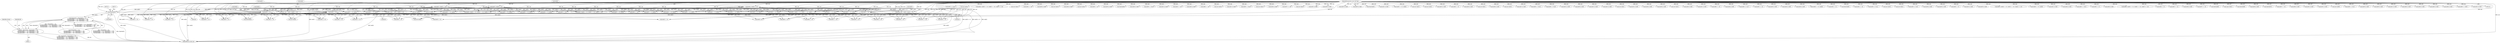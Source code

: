 digraph "0_radare2_f41e941341e44aa86edd4483c4487ec09a074257@pointer" {
"1000709" [label="(Call,(llint)buf[2])"];
"1000183" [label="(Call,buf[2] | (buf[3] << 8))"];
"1000129" [label="(MethodParameterIn,const ut8 *buf)"];
"1000187" [label="(Call,buf[3] << 8)"];
"1000246" [label="(Call,buf[2] | (buf[3] << 8))"];
"1000250" [label="(Call,buf[3] << 8)"];
"1000288" [label="(Call,buf[2] | (buf[3] << 8))"];
"1000292" [label="(Call,buf[3] << 8)"];
"1000708" [label="(Call,(llint)buf[2] | ((llint)buf[3] << 8)|\n\t\t\t\t((llint)buf[4] << 16) | ((llint)buf[5] << 24)|\n \t\t\t\t((llint)buf[6] << 32) | ((llint)buf[7] << 40)|\n \t\t\t\t((llint)buf[8] << 48) | ((llint)buf[9] << 56))"];
"1000706" [label="(Call,lB = (llint)buf[2] | ((llint)buf[3] << 8)|\n\t\t\t\t((llint)buf[4] << 16) | ((llint)buf[5] << 24)|\n \t\t\t\t((llint)buf[6] << 32) | ((llint)buf[7] << 40)|\n \t\t\t\t((llint)buf[8] << 48) | ((llint)buf[9] << 56))"];
"1001909" [label="(Call,buf[3] << 8)"];
"1000666" [label="(Call,buf[0] == 0x19)"];
"1000498" [label="(Call,(int) buf[1])"];
"1000195" [label="(Call,buf[4] | (buf[5] << 8) | (buf[6] << 16) | (buf[7] << 24))"];
"1000778" [label="(Call,(int) buf[1])"];
"1000600" [label="(Call,buf[4] << 16)"];
"1001306" [label="(Call,buf[4] & 0x0f)"];
"1000706" [label="(Call,lB = (llint)buf[2] | ((llint)buf[3] << 8)|\n\t\t\t\t((llint)buf[4] << 16) | ((llint)buf[5] << 24)|\n \t\t\t\t((llint)buf[6] << 32) | ((llint)buf[7] << 40)|\n \t\t\t\t((llint)buf[8] << 48) | ((llint)buf[9] << 56))"];
"1001258" [label="(Call,buf[3] << 8)"];
"1000438" [label="(Call,buf[3] << 8)"];
"1000430" [label="(Call,(int) buf[1])"];
"1001103" [label="(Call,buf[4] & 0x0f)"];
"1001198" [label="(Call,(int) buf[1])"];
"1000866" [label="(Call,(buf[3] << 8) | buf[2])"];
"1000716" [label="(Call,(llint)buf[3])"];
"1000251" [label="(Call,buf[3])"];
"1000708" [label="(Call,(llint)buf[2] | ((llint)buf[3] << 8)|\n\t\t\t\t((llint)buf[4] << 16) | ((llint)buf[5] << 24)|\n \t\t\t\t((llint)buf[6] << 32) | ((llint)buf[7] << 40)|\n \t\t\t\t((llint)buf[8] << 48) | ((llint)buf[9] << 56))"];
"1001217" [label="(Call,buf[5] << 8)"];
"1001158" [label="(Call,buf[5] & 0x0f)"];
"1001789" [label="(Call,(buf[3] << 8) | buf[2])"];
"1000724" [label="(Call,(llint)buf[4])"];
"1001109" [label="(Call,buf[4] & 0xf0)"];
"1001651" [label="(Call,buf[0] == 0x23)"];
"1001062" [label="(Call,buf[1] & 0x0f)"];
"1000558" [label="(Call,buf[3] << 8)"];
"1000785" [label="(Call,(int) buf[2])"];
"1000188" [label="(Call,buf[3])"];
"1000181" [label="(Call,array_size = buf[2] | (buf[3] << 8))"];
"1001389" [label="(Call,(buf[3] << 8) | buf[2])"];
"1000966" [label="(Call,buf[4] << 16)"];
"1001342" [label="(Call,buf[5] & 0x0f)"];
"1001636" [label="(Call,buf[3] << 8)"];
"1000311" [label="(Call,buf[6] << 16)"];
"1001782" [label="(Call,(int) buf[1])"];
"1000714" [label="(Call,((llint)buf[3] << 8)|\n\t\t\t\t((llint)buf[4] << 16) | ((llint)buf[5] << 24)|\n \t\t\t\t((llint)buf[6] << 32) | ((llint)buf[7] << 40)|\n \t\t\t\t((llint)buf[8] << 48) | ((llint)buf[9] << 56))"];
"1001619" [label="(Call,buf[1] & 0x0f)"];
"1001440" [label="(Call,buf[0] == 0x22)"];
"1000955" [label="(Call,buf[2] | (buf[3] << 8) | (buf[4] << 16) | (buf[5] << 24))"];
"1000246" [label="(Call,buf[2] | (buf[3] << 8))"];
"1001003" [label="(Call,buf[3] << 8 | buf[2])"];
"1000700" [label="(Call,(int) buf[1])"];
"1001004" [label="(Call,buf[3] << 8)"];
"1002018" [label="(Call,buf[4] & 0xf0)"];
"1000316" [label="(Call,buf[7] << 24)"];
"1000463" [label="(Call,buf[3] << 8)"];
"1000594" [label="(Call,buf[3] << 8)"];
"1001573" [label="(Call,(int) buf[1])"];
"1001509" [label="(Call,buf[1] & 0x0f)"];
"1000247" [label="(Call,buf[2])"];
"1001030" [label="(Call,buf[2] | (buf[3] << 8) | (buf[4] << 16) | (buf[5] << 24))"];
"1000289" [label="(Call,buf[2])"];
"1001318" [label="(Call,buf[5] & 0x0f)"];
"1000909" [label="(Call,buf[3] << 8)"];
"1001969" [label="(Call,buf[5] & 0x0f)"];
"1001635" [label="(Call,(buf[3] << 8) | buf[2])"];
"1001348" [label="(Call,buf[5] & 0xf0)"];
"1000732" [label="(Call,(llint)buf[5])"];
"1000850" [label="(Call,buf[1] & 0x0f)"];
"1001800" [label="(Call,(buf[5] << 8) | buf[4])"];
"1001747" [label="(Call,buf[2] << 24)"];
"1001382" [label="(Call,(int) buf[1])"];
"1001205" [label="(Call,(buf[3] << 8) | buf[2])"];
"1001070" [label="(Call,buf[3] << 8)"];
"1000814" [label="(Call,(int) buf[1])"];
"1002024" [label="(Call,buf[5] & 0x0f)"];
"1001790" [label="(Call,buf[3] << 8)"];
"1000474" [label="(Call,buf[5] << 8)"];
"1001926" [label="(Call,buf[4] & 0x0f)"];
"1000936" [label="(Call,buf[3] << 8)"];
"1000286" [label="(Call,elem_width = buf[2] | (buf[3] << 8))"];
"1001722" [label="(Call,(int) buf[1])"];
"1001275" [label="(Call,buf[4] & 0x0f)"];
"1000548" [label="(Call,(int) buf[1])"];
"1000985" [label="(Call,buf[1] & 0x0f)"];
"1000655" [label="(Call,buf[2] << 16)"];
"1002054" [label="(Call,buf[0] == 0x24)"];
"1001646" [label="(Call,buf[0] == 0x20)"];
"1000526" [label="(Call,buf[1] & 0xf0)"];
"1001164" [label="(Call,buf[5] & 0xf0)"];
"1000408" [label="(Call,buf[1] & 0xf0)"];
"1000858" [label="(Call,buf[1] & 0xf0)"];
"1000711" [label="(Call,buf[2])"];
"1000250" [label="(Call,buf[3] << 8)"];
"1001021" [label="(Call,(int) buf[1])"];
"1001249" [label="(Call,buf[1] & 0xf0)"];
"1001152" [label="(Call,buf[4] & 0xf0)"];
"1001091" [label="(Call,buf[4] & 0x0f)"];
"1000828" [label="(Call,(int) buf[3])"];
"1000191" [label="(Literal,8)"];
"1001525" [label="(Call,(buf[3]<<8) | buf[2])"];
"1001257" [label="(Call,(buf[3] << 8) | buf[2])"];
"1000926" [label="(Call,(int) buf[1])"];
"1001944" [label="(Call,buf[4] & 0xf0)"];
"1002036" [label="(Call,buf[1] & 0x0f)"];
"1000770" [label="(Identifier,strasm)"];
"1000206" [label="(Call,buf[6] << 16)"];
"1000908" [label="(Call,buf[3] << 8 | buf[2])"];
"1001312" [label="(Call,buf[4] & 0xf0)"];
"1000792" [label="(Call,(int) buf[3])"];
"1000611" [label="(Call,buf[0] == 0x17)"];
"1000187" [label="(Call,buf[3] << 8)"];
"1000971" [label="(Call,buf[5] << 24)"];
"1000557" [label="(Call,(buf[3] << 8) | buf[2])"];
"1001999" [label="(Call,buf[5] & 0xf0)"];
"1001293" [label="(Call,buf[4] & 0xf0)"];
"1001981" [label="(Call,buf[4] & 0x0f)"];
"1000473" [label="(Call,(buf[5] << 8) | buf[4])"];
"1000305" [label="(Call,buf[5] << 8)"];
"1000740" [label="(Call,(llint)buf[6])"];
"1001041" [label="(Call,buf[4] << 16)"];
"1001069" [label="(Call,(buf[3] << 8) | buf[2])"];
"1000292" [label="(Call,buf[3] << 8)"];
"1001399" [label="(Call,buf[0] == 0x1a)"];
"1000582" [label="(Call,(int) buf[1])"];
"1000935" [label="(Call,buf[3] << 8 | buf[2])"];
"1000645" [label="(Call,(int) buf[1])"];
"1000129" [label="(MethodParameterIn,const ut8 *buf)"];
"1001435" [label="(Call,buf[0] == 0x1f)"];
"1001957" [label="(Call,buf[4] & 0x0f)"];
"1001993" [label="(Call,buf[5] & 0x0f)"];
"1000200" [label="(Call,buf[5] << 8)"];
"1000993" [label="(Call,buf[1] & 0xf0)"];
"1001134" [label="(Call,buf[5] & 0x0f)"];
"1001731" [label="(Call,buf[5] | (buf[4] << 8) | (buf[3] << 16) | (buf[2] << 24))"];
"1001216" [label="(Call,(buf[5] << 8) | buf[4])"];
"1001581" [label="(Call,buf[3] << 8)"];
"1000184" [label="(Call,buf[2])"];
"1001517" [label="(Call,buf[1] & 0xf0)"];
"1000244" [label="(Call,array_size = buf[2] | (buf[3] << 8))"];
"1001287" [label="(Call,buf[4] & 0x0f)"];
"1001810" [label="(Call,buf[0] == 0x25)"];
"1001801" [label="(Call,buf[5] << 8)"];
"1001526" [label="(Call,buf[3]<<8)"];
"1001987" [label="(Call,buf[4] & 0xf0)"];
"1000300" [label="(Call,buf[4] | (buf[5] << 8) | (buf[6] << 16) | (buf[7] << 24))"];
"1001736" [label="(Call,buf[4] << 8)"];
"1000293" [label="(Call,buf[3])"];
"1000960" [label="(Call,buf[3] << 8)"];
"1001580" [label="(Call,(buf[3] << 8) | buf[2])"];
"1000867" [label="(Call,buf[3] << 8)"];
"1000707" [label="(Identifier,lB)"];
"1001046" [label="(Call,buf[5] << 24)"];
"1002202" [label="(MethodReturn,static int)"];
"1001908" [label="(Call,(buf[3] << 8) | buf[2])"];
"1001963" [label="(Call,buf[4] & 0xf0)"];
"1000211" [label="(Call,buf[7] << 24)"];
"1001742" [label="(Call,buf[3] << 16)"];
"1000394" [label="(Block,)"];
"1000756" [label="(Call,(llint)buf[8])"];
"1000183" [label="(Call,buf[2] | (buf[3] << 8))"];
"1000296" [label="(Literal,8)"];
"1000589" [label="(Call,buf[2] | (buf[3] << 8) | (buf[4] << 16) | (buf[5] << 24))"];
"1000462" [label="(Call,(buf[3] << 8) | buf[2])"];
"1000892" [label="(Call,(char) buf[1])"];
"1000763" [label="(Call,(llint)buf[9])"];
"1001128" [label="(Call,buf[4] & 0xf0)"];
"1001206" [label="(Call,buf[3] << 8)"];
"1000437" [label="(Call,(buf[3] << 8) | buf[2])"];
"1001035" [label="(Call,buf[3] << 8)"];
"1000748" [label="(Call,(llint)buf[7])"];
"1000605" [label="(Call,buf[5] << 24)"];
"1001122" [label="(Call,buf[4] & 0x0f)"];
"1000660" [label="(Call,buf[3] << 24)"];
"1000518" [label="(Call,buf[1] & 0x0f)"];
"1001627" [label="(Call,buf[1] & 0xf0)"];
"1000142" [label="(Call,(int) buf[0])"];
"1001429" [label="(Call,buf[0] == 0x1c)"];
"1002030" [label="(Call,buf[5] & 0xf0)"];
"1001330" [label="(Call,buf[4] & 0x0f)"];
"1001900" [label="(Call,buf[1] & 0xf0)"];
"1002012" [label="(Call,buf[4] & 0x0f)"];
"1001336" [label="(Call,buf[4] & 0xf0)"];
"1000709" [label="(Call,(llint)buf[2])"];
"1000821" [label="(Call,(int) buf[2])"];
"1000254" [label="(Literal,8)"];
"1001146" [label="(Call,buf[4] & 0x0f)"];
"1001938" [label="(Call,buf[4] & 0x0f)"];
"1001390" [label="(Call,buf[3] << 8)"];
"1000167" [label="(Call,buf[0] == 0x00)"];
"1000400" [label="(Call,buf[1] & 0x0f)"];
"1000288" [label="(Call,buf[2] | (buf[3] << 8))"];
"1000709" -> "1000708"  [label="AST: "];
"1000709" -> "1000711"  [label="CFG: "];
"1000710" -> "1000709"  [label="AST: "];
"1000711" -> "1000709"  [label="AST: "];
"1000717" -> "1000709"  [label="CFG: "];
"1000709" -> "1002202"  [label="DDG: buf[2]"];
"1000709" -> "1000708"  [label="DDG: buf[2]"];
"1000183" -> "1000709"  [label="DDG: buf[2]"];
"1000246" -> "1000709"  [label="DDG: buf[2]"];
"1000288" -> "1000709"  [label="DDG: buf[2]"];
"1000129" -> "1000709"  [label="DDG: buf"];
"1000183" -> "1000181"  [label="AST: "];
"1000183" -> "1000187"  [label="CFG: "];
"1000184" -> "1000183"  [label="AST: "];
"1000187" -> "1000183"  [label="AST: "];
"1000181" -> "1000183"  [label="CFG: "];
"1000183" -> "1002202"  [label="DDG: buf[3] << 8"];
"1000183" -> "1002202"  [label="DDG: buf[2]"];
"1000183" -> "1000181"  [label="DDG: buf[2]"];
"1000183" -> "1000181"  [label="DDG: buf[3] << 8"];
"1000129" -> "1000183"  [label="DDG: buf"];
"1000187" -> "1000183"  [label="DDG: buf[3]"];
"1000187" -> "1000183"  [label="DDG: 8"];
"1000183" -> "1000437"  [label="DDG: buf[2]"];
"1000183" -> "1000462"  [label="DDG: buf[2]"];
"1000183" -> "1000557"  [label="DDG: buf[2]"];
"1000183" -> "1000589"  [label="DDG: buf[2]"];
"1000183" -> "1000655"  [label="DDG: buf[2]"];
"1000183" -> "1000785"  [label="DDG: buf[2]"];
"1000183" -> "1000821"  [label="DDG: buf[2]"];
"1000183" -> "1000866"  [label="DDG: buf[2]"];
"1000183" -> "1000908"  [label="DDG: buf[2]"];
"1000183" -> "1000935"  [label="DDG: buf[2]"];
"1000183" -> "1000955"  [label="DDG: buf[2]"];
"1000183" -> "1001003"  [label="DDG: buf[2]"];
"1000183" -> "1001030"  [label="DDG: buf[2]"];
"1000183" -> "1001069"  [label="DDG: buf[2]"];
"1000183" -> "1001205"  [label="DDG: buf[2]"];
"1000183" -> "1001257"  [label="DDG: buf[2]"];
"1000183" -> "1001389"  [label="DDG: buf[2]"];
"1000183" -> "1001525"  [label="DDG: buf[2]"];
"1000183" -> "1001580"  [label="DDG: buf[2]"];
"1000183" -> "1001635"  [label="DDG: buf[2]"];
"1000183" -> "1001747"  [label="DDG: buf[2]"];
"1000183" -> "1001789"  [label="DDG: buf[2]"];
"1000183" -> "1001908"  [label="DDG: buf[2]"];
"1000129" -> "1000126"  [label="AST: "];
"1000129" -> "1002202"  [label="DDG: buf"];
"1000129" -> "1000142"  [label="DDG: buf"];
"1000129" -> "1000167"  [label="DDG: buf"];
"1000129" -> "1000187"  [label="DDG: buf"];
"1000129" -> "1000195"  [label="DDG: buf"];
"1000129" -> "1000200"  [label="DDG: buf"];
"1000129" -> "1000206"  [label="DDG: buf"];
"1000129" -> "1000211"  [label="DDG: buf"];
"1000129" -> "1000246"  [label="DDG: buf"];
"1000129" -> "1000250"  [label="DDG: buf"];
"1000129" -> "1000288"  [label="DDG: buf"];
"1000129" -> "1000292"  [label="DDG: buf"];
"1000129" -> "1000300"  [label="DDG: buf"];
"1000129" -> "1000305"  [label="DDG: buf"];
"1000129" -> "1000311"  [label="DDG: buf"];
"1000129" -> "1000316"  [label="DDG: buf"];
"1000129" -> "1000400"  [label="DDG: buf"];
"1000129" -> "1000408"  [label="DDG: buf"];
"1000129" -> "1000430"  [label="DDG: buf"];
"1000129" -> "1000438"  [label="DDG: buf"];
"1000129" -> "1000437"  [label="DDG: buf"];
"1000129" -> "1000463"  [label="DDG: buf"];
"1000129" -> "1000462"  [label="DDG: buf"];
"1000129" -> "1000474"  [label="DDG: buf"];
"1000129" -> "1000473"  [label="DDG: buf"];
"1000129" -> "1000498"  [label="DDG: buf"];
"1000129" -> "1000518"  [label="DDG: buf"];
"1000129" -> "1000526"  [label="DDG: buf"];
"1000129" -> "1000548"  [label="DDG: buf"];
"1000129" -> "1000558"  [label="DDG: buf"];
"1000129" -> "1000557"  [label="DDG: buf"];
"1000129" -> "1000582"  [label="DDG: buf"];
"1000129" -> "1000589"  [label="DDG: buf"];
"1000129" -> "1000594"  [label="DDG: buf"];
"1000129" -> "1000600"  [label="DDG: buf"];
"1000129" -> "1000605"  [label="DDG: buf"];
"1000129" -> "1000611"  [label="DDG: buf"];
"1000129" -> "1000645"  [label="DDG: buf"];
"1000129" -> "1000655"  [label="DDG: buf"];
"1000129" -> "1000660"  [label="DDG: buf"];
"1000129" -> "1000666"  [label="DDG: buf"];
"1000129" -> "1000700"  [label="DDG: buf"];
"1000129" -> "1000716"  [label="DDG: buf"];
"1000129" -> "1000724"  [label="DDG: buf"];
"1000129" -> "1000732"  [label="DDG: buf"];
"1000129" -> "1000740"  [label="DDG: buf"];
"1000129" -> "1000748"  [label="DDG: buf"];
"1000129" -> "1000756"  [label="DDG: buf"];
"1000129" -> "1000763"  [label="DDG: buf"];
"1000129" -> "1000778"  [label="DDG: buf"];
"1000129" -> "1000785"  [label="DDG: buf"];
"1000129" -> "1000792"  [label="DDG: buf"];
"1000129" -> "1000814"  [label="DDG: buf"];
"1000129" -> "1000821"  [label="DDG: buf"];
"1000129" -> "1000828"  [label="DDG: buf"];
"1000129" -> "1000850"  [label="DDG: buf"];
"1000129" -> "1000858"  [label="DDG: buf"];
"1000129" -> "1000867"  [label="DDG: buf"];
"1000129" -> "1000866"  [label="DDG: buf"];
"1000129" -> "1000892"  [label="DDG: buf"];
"1000129" -> "1000909"  [label="DDG: buf"];
"1000129" -> "1000908"  [label="DDG: buf"];
"1000129" -> "1000926"  [label="DDG: buf"];
"1000129" -> "1000936"  [label="DDG: buf"];
"1000129" -> "1000935"  [label="DDG: buf"];
"1000129" -> "1000955"  [label="DDG: buf"];
"1000129" -> "1000960"  [label="DDG: buf"];
"1000129" -> "1000966"  [label="DDG: buf"];
"1000129" -> "1000971"  [label="DDG: buf"];
"1000129" -> "1000985"  [label="DDG: buf"];
"1000129" -> "1000993"  [label="DDG: buf"];
"1000129" -> "1001004"  [label="DDG: buf"];
"1000129" -> "1001003"  [label="DDG: buf"];
"1000129" -> "1001021"  [label="DDG: buf"];
"1000129" -> "1001030"  [label="DDG: buf"];
"1000129" -> "1001035"  [label="DDG: buf"];
"1000129" -> "1001041"  [label="DDG: buf"];
"1000129" -> "1001046"  [label="DDG: buf"];
"1000129" -> "1001062"  [label="DDG: buf"];
"1000129" -> "1001070"  [label="DDG: buf"];
"1000129" -> "1001069"  [label="DDG: buf"];
"1000129" -> "1001091"  [label="DDG: buf"];
"1000129" -> "1001103"  [label="DDG: buf"];
"1000129" -> "1001109"  [label="DDG: buf"];
"1000129" -> "1001122"  [label="DDG: buf"];
"1000129" -> "1001128"  [label="DDG: buf"];
"1000129" -> "1001134"  [label="DDG: buf"];
"1000129" -> "1001146"  [label="DDG: buf"];
"1000129" -> "1001152"  [label="DDG: buf"];
"1000129" -> "1001158"  [label="DDG: buf"];
"1000129" -> "1001164"  [label="DDG: buf"];
"1000129" -> "1001198"  [label="DDG: buf"];
"1000129" -> "1001206"  [label="DDG: buf"];
"1000129" -> "1001205"  [label="DDG: buf"];
"1000129" -> "1001217"  [label="DDG: buf"];
"1000129" -> "1001216"  [label="DDG: buf"];
"1000129" -> "1001249"  [label="DDG: buf"];
"1000129" -> "1001258"  [label="DDG: buf"];
"1000129" -> "1001257"  [label="DDG: buf"];
"1000129" -> "1001275"  [label="DDG: buf"];
"1000129" -> "1001287"  [label="DDG: buf"];
"1000129" -> "1001293"  [label="DDG: buf"];
"1000129" -> "1001306"  [label="DDG: buf"];
"1000129" -> "1001312"  [label="DDG: buf"];
"1000129" -> "1001318"  [label="DDG: buf"];
"1000129" -> "1001330"  [label="DDG: buf"];
"1000129" -> "1001336"  [label="DDG: buf"];
"1000129" -> "1001342"  [label="DDG: buf"];
"1000129" -> "1001348"  [label="DDG: buf"];
"1000129" -> "1001382"  [label="DDG: buf"];
"1000129" -> "1001390"  [label="DDG: buf"];
"1000129" -> "1001389"  [label="DDG: buf"];
"1000129" -> "1001399"  [label="DDG: buf"];
"1000129" -> "1001429"  [label="DDG: buf"];
"1000129" -> "1001435"  [label="DDG: buf"];
"1000129" -> "1001440"  [label="DDG: buf"];
"1000129" -> "1001509"  [label="DDG: buf"];
"1000129" -> "1001517"  [label="DDG: buf"];
"1000129" -> "1001526"  [label="DDG: buf"];
"1000129" -> "1001525"  [label="DDG: buf"];
"1000129" -> "1001573"  [label="DDG: buf"];
"1000129" -> "1001581"  [label="DDG: buf"];
"1000129" -> "1001580"  [label="DDG: buf"];
"1000129" -> "1001619"  [label="DDG: buf"];
"1000129" -> "1001627"  [label="DDG: buf"];
"1000129" -> "1001636"  [label="DDG: buf"];
"1000129" -> "1001635"  [label="DDG: buf"];
"1000129" -> "1001646"  [label="DDG: buf"];
"1000129" -> "1001651"  [label="DDG: buf"];
"1000129" -> "1001722"  [label="DDG: buf"];
"1000129" -> "1001731"  [label="DDG: buf"];
"1000129" -> "1001736"  [label="DDG: buf"];
"1000129" -> "1001742"  [label="DDG: buf"];
"1000129" -> "1001747"  [label="DDG: buf"];
"1000129" -> "1001782"  [label="DDG: buf"];
"1000129" -> "1001790"  [label="DDG: buf"];
"1000129" -> "1001789"  [label="DDG: buf"];
"1000129" -> "1001801"  [label="DDG: buf"];
"1000129" -> "1001800"  [label="DDG: buf"];
"1000129" -> "1001810"  [label="DDG: buf"];
"1000129" -> "1001900"  [label="DDG: buf"];
"1000129" -> "1001909"  [label="DDG: buf"];
"1000129" -> "1001908"  [label="DDG: buf"];
"1000129" -> "1001926"  [label="DDG: buf"];
"1000129" -> "1001938"  [label="DDG: buf"];
"1000129" -> "1001944"  [label="DDG: buf"];
"1000129" -> "1001957"  [label="DDG: buf"];
"1000129" -> "1001963"  [label="DDG: buf"];
"1000129" -> "1001969"  [label="DDG: buf"];
"1000129" -> "1001981"  [label="DDG: buf"];
"1000129" -> "1001987"  [label="DDG: buf"];
"1000129" -> "1001993"  [label="DDG: buf"];
"1000129" -> "1001999"  [label="DDG: buf"];
"1000129" -> "1002012"  [label="DDG: buf"];
"1000129" -> "1002018"  [label="DDG: buf"];
"1000129" -> "1002024"  [label="DDG: buf"];
"1000129" -> "1002030"  [label="DDG: buf"];
"1000129" -> "1002036"  [label="DDG: buf"];
"1000129" -> "1002054"  [label="DDG: buf"];
"1000187" -> "1000191"  [label="CFG: "];
"1000188" -> "1000187"  [label="AST: "];
"1000191" -> "1000187"  [label="AST: "];
"1000187" -> "1002202"  [label="DDG: buf[3]"];
"1000187" -> "1000438"  [label="DDG: buf[3]"];
"1000187" -> "1000463"  [label="DDG: buf[3]"];
"1000187" -> "1000558"  [label="DDG: buf[3]"];
"1000187" -> "1000594"  [label="DDG: buf[3]"];
"1000187" -> "1000660"  [label="DDG: buf[3]"];
"1000187" -> "1000716"  [label="DDG: buf[3]"];
"1000187" -> "1000792"  [label="DDG: buf[3]"];
"1000187" -> "1000828"  [label="DDG: buf[3]"];
"1000187" -> "1000867"  [label="DDG: buf[3]"];
"1000187" -> "1000909"  [label="DDG: buf[3]"];
"1000187" -> "1000936"  [label="DDG: buf[3]"];
"1000187" -> "1000960"  [label="DDG: buf[3]"];
"1000187" -> "1001004"  [label="DDG: buf[3]"];
"1000187" -> "1001035"  [label="DDG: buf[3]"];
"1000187" -> "1001070"  [label="DDG: buf[3]"];
"1000187" -> "1001206"  [label="DDG: buf[3]"];
"1000187" -> "1001258"  [label="DDG: buf[3]"];
"1000187" -> "1001390"  [label="DDG: buf[3]"];
"1000187" -> "1001526"  [label="DDG: buf[3]"];
"1000187" -> "1001581"  [label="DDG: buf[3]"];
"1000187" -> "1001636"  [label="DDG: buf[3]"];
"1000187" -> "1001742"  [label="DDG: buf[3]"];
"1000187" -> "1001790"  [label="DDG: buf[3]"];
"1000187" -> "1001909"  [label="DDG: buf[3]"];
"1000246" -> "1000244"  [label="AST: "];
"1000246" -> "1000250"  [label="CFG: "];
"1000247" -> "1000246"  [label="AST: "];
"1000250" -> "1000246"  [label="AST: "];
"1000244" -> "1000246"  [label="CFG: "];
"1000246" -> "1002202"  [label="DDG: buf[3] << 8"];
"1000246" -> "1002202"  [label="DDG: buf[2]"];
"1000246" -> "1000244"  [label="DDG: buf[2]"];
"1000246" -> "1000244"  [label="DDG: buf[3] << 8"];
"1000250" -> "1000246"  [label="DDG: buf[3]"];
"1000250" -> "1000246"  [label="DDG: 8"];
"1000246" -> "1000437"  [label="DDG: buf[2]"];
"1000246" -> "1000462"  [label="DDG: buf[2]"];
"1000246" -> "1000557"  [label="DDG: buf[2]"];
"1000246" -> "1000589"  [label="DDG: buf[2]"];
"1000246" -> "1000655"  [label="DDG: buf[2]"];
"1000246" -> "1000785"  [label="DDG: buf[2]"];
"1000246" -> "1000821"  [label="DDG: buf[2]"];
"1000246" -> "1000866"  [label="DDG: buf[2]"];
"1000246" -> "1000908"  [label="DDG: buf[2]"];
"1000246" -> "1000935"  [label="DDG: buf[2]"];
"1000246" -> "1000955"  [label="DDG: buf[2]"];
"1000246" -> "1001003"  [label="DDG: buf[2]"];
"1000246" -> "1001030"  [label="DDG: buf[2]"];
"1000246" -> "1001069"  [label="DDG: buf[2]"];
"1000246" -> "1001205"  [label="DDG: buf[2]"];
"1000246" -> "1001257"  [label="DDG: buf[2]"];
"1000246" -> "1001389"  [label="DDG: buf[2]"];
"1000246" -> "1001525"  [label="DDG: buf[2]"];
"1000246" -> "1001580"  [label="DDG: buf[2]"];
"1000246" -> "1001635"  [label="DDG: buf[2]"];
"1000246" -> "1001747"  [label="DDG: buf[2]"];
"1000246" -> "1001789"  [label="DDG: buf[2]"];
"1000246" -> "1001908"  [label="DDG: buf[2]"];
"1000250" -> "1000254"  [label="CFG: "];
"1000251" -> "1000250"  [label="AST: "];
"1000254" -> "1000250"  [label="AST: "];
"1000250" -> "1002202"  [label="DDG: buf[3]"];
"1000250" -> "1000438"  [label="DDG: buf[3]"];
"1000250" -> "1000463"  [label="DDG: buf[3]"];
"1000250" -> "1000558"  [label="DDG: buf[3]"];
"1000250" -> "1000594"  [label="DDG: buf[3]"];
"1000250" -> "1000660"  [label="DDG: buf[3]"];
"1000250" -> "1000716"  [label="DDG: buf[3]"];
"1000250" -> "1000792"  [label="DDG: buf[3]"];
"1000250" -> "1000828"  [label="DDG: buf[3]"];
"1000250" -> "1000867"  [label="DDG: buf[3]"];
"1000250" -> "1000909"  [label="DDG: buf[3]"];
"1000250" -> "1000936"  [label="DDG: buf[3]"];
"1000250" -> "1000960"  [label="DDG: buf[3]"];
"1000250" -> "1001004"  [label="DDG: buf[3]"];
"1000250" -> "1001035"  [label="DDG: buf[3]"];
"1000250" -> "1001070"  [label="DDG: buf[3]"];
"1000250" -> "1001206"  [label="DDG: buf[3]"];
"1000250" -> "1001258"  [label="DDG: buf[3]"];
"1000250" -> "1001390"  [label="DDG: buf[3]"];
"1000250" -> "1001526"  [label="DDG: buf[3]"];
"1000250" -> "1001581"  [label="DDG: buf[3]"];
"1000250" -> "1001636"  [label="DDG: buf[3]"];
"1000250" -> "1001742"  [label="DDG: buf[3]"];
"1000250" -> "1001790"  [label="DDG: buf[3]"];
"1000250" -> "1001909"  [label="DDG: buf[3]"];
"1000288" -> "1000286"  [label="AST: "];
"1000288" -> "1000292"  [label="CFG: "];
"1000289" -> "1000288"  [label="AST: "];
"1000292" -> "1000288"  [label="AST: "];
"1000286" -> "1000288"  [label="CFG: "];
"1000288" -> "1002202"  [label="DDG: buf[3] << 8"];
"1000288" -> "1002202"  [label="DDG: buf[2]"];
"1000288" -> "1000286"  [label="DDG: buf[2]"];
"1000288" -> "1000286"  [label="DDG: buf[3] << 8"];
"1000292" -> "1000288"  [label="DDG: buf[3]"];
"1000292" -> "1000288"  [label="DDG: 8"];
"1000288" -> "1000437"  [label="DDG: buf[2]"];
"1000288" -> "1000462"  [label="DDG: buf[2]"];
"1000288" -> "1000557"  [label="DDG: buf[2]"];
"1000288" -> "1000589"  [label="DDG: buf[2]"];
"1000288" -> "1000655"  [label="DDG: buf[2]"];
"1000288" -> "1000785"  [label="DDG: buf[2]"];
"1000288" -> "1000821"  [label="DDG: buf[2]"];
"1000288" -> "1000866"  [label="DDG: buf[2]"];
"1000288" -> "1000908"  [label="DDG: buf[2]"];
"1000288" -> "1000935"  [label="DDG: buf[2]"];
"1000288" -> "1000955"  [label="DDG: buf[2]"];
"1000288" -> "1001003"  [label="DDG: buf[2]"];
"1000288" -> "1001030"  [label="DDG: buf[2]"];
"1000288" -> "1001069"  [label="DDG: buf[2]"];
"1000288" -> "1001205"  [label="DDG: buf[2]"];
"1000288" -> "1001257"  [label="DDG: buf[2]"];
"1000288" -> "1001389"  [label="DDG: buf[2]"];
"1000288" -> "1001525"  [label="DDG: buf[2]"];
"1000288" -> "1001580"  [label="DDG: buf[2]"];
"1000288" -> "1001635"  [label="DDG: buf[2]"];
"1000288" -> "1001747"  [label="DDG: buf[2]"];
"1000288" -> "1001789"  [label="DDG: buf[2]"];
"1000288" -> "1001908"  [label="DDG: buf[2]"];
"1000292" -> "1000296"  [label="CFG: "];
"1000293" -> "1000292"  [label="AST: "];
"1000296" -> "1000292"  [label="AST: "];
"1000292" -> "1002202"  [label="DDG: buf[3]"];
"1000292" -> "1000438"  [label="DDG: buf[3]"];
"1000292" -> "1000463"  [label="DDG: buf[3]"];
"1000292" -> "1000558"  [label="DDG: buf[3]"];
"1000292" -> "1000594"  [label="DDG: buf[3]"];
"1000292" -> "1000660"  [label="DDG: buf[3]"];
"1000292" -> "1000716"  [label="DDG: buf[3]"];
"1000292" -> "1000792"  [label="DDG: buf[3]"];
"1000292" -> "1000828"  [label="DDG: buf[3]"];
"1000292" -> "1000867"  [label="DDG: buf[3]"];
"1000292" -> "1000909"  [label="DDG: buf[3]"];
"1000292" -> "1000936"  [label="DDG: buf[3]"];
"1000292" -> "1000960"  [label="DDG: buf[3]"];
"1000292" -> "1001004"  [label="DDG: buf[3]"];
"1000292" -> "1001035"  [label="DDG: buf[3]"];
"1000292" -> "1001070"  [label="DDG: buf[3]"];
"1000292" -> "1001206"  [label="DDG: buf[3]"];
"1000292" -> "1001258"  [label="DDG: buf[3]"];
"1000292" -> "1001390"  [label="DDG: buf[3]"];
"1000292" -> "1001526"  [label="DDG: buf[3]"];
"1000292" -> "1001581"  [label="DDG: buf[3]"];
"1000292" -> "1001636"  [label="DDG: buf[3]"];
"1000292" -> "1001742"  [label="DDG: buf[3]"];
"1000292" -> "1001790"  [label="DDG: buf[3]"];
"1000292" -> "1001909"  [label="DDG: buf[3]"];
"1000708" -> "1000706"  [label="AST: "];
"1000708" -> "1000714"  [label="CFG: "];
"1000714" -> "1000708"  [label="AST: "];
"1000706" -> "1000708"  [label="CFG: "];
"1000708" -> "1002202"  [label="DDG: ((llint)buf[3] << 8)|\n\t\t\t\t((llint)buf[4] << 16) | ((llint)buf[5] << 24)|\n \t\t\t\t((llint)buf[6] << 32) | ((llint)buf[7] << 40)|\n \t\t\t\t((llint)buf[8] << 48) | ((llint)buf[9] << 56)"];
"1000708" -> "1002202"  [label="DDG: (llint)buf[2]"];
"1000708" -> "1000706"  [label="DDG: (llint)buf[2]"];
"1000708" -> "1000706"  [label="DDG: ((llint)buf[3] << 8)|\n\t\t\t\t((llint)buf[4] << 16) | ((llint)buf[5] << 24)|\n \t\t\t\t((llint)buf[6] << 32) | ((llint)buf[7] << 40)|\n \t\t\t\t((llint)buf[8] << 48) | ((llint)buf[9] << 56)"];
"1000714" -> "1000708"  [label="DDG: (llint)buf[3] << 8"];
"1000714" -> "1000708"  [label="DDG: ((llint)buf[4] << 16) | ((llint)buf[5] << 24)|\n \t\t\t\t((llint)buf[6] << 32) | ((llint)buf[7] << 40)|\n \t\t\t\t((llint)buf[8] << 48) | ((llint)buf[9] << 56)"];
"1000706" -> "1000394"  [label="AST: "];
"1000707" -> "1000706"  [label="AST: "];
"1000770" -> "1000706"  [label="CFG: "];
"1000706" -> "1002202"  [label="DDG: (llint)buf[2] | ((llint)buf[3] << 8)|\n\t\t\t\t((llint)buf[4] << 16) | ((llint)buf[5] << 24)|\n \t\t\t\t((llint)buf[6] << 32) | ((llint)buf[7] << 40)|\n \t\t\t\t((llint)buf[8] << 48) | ((llint)buf[9] << 56)"];
"1000706" -> "1002202"  [label="DDG: lB"];
}
